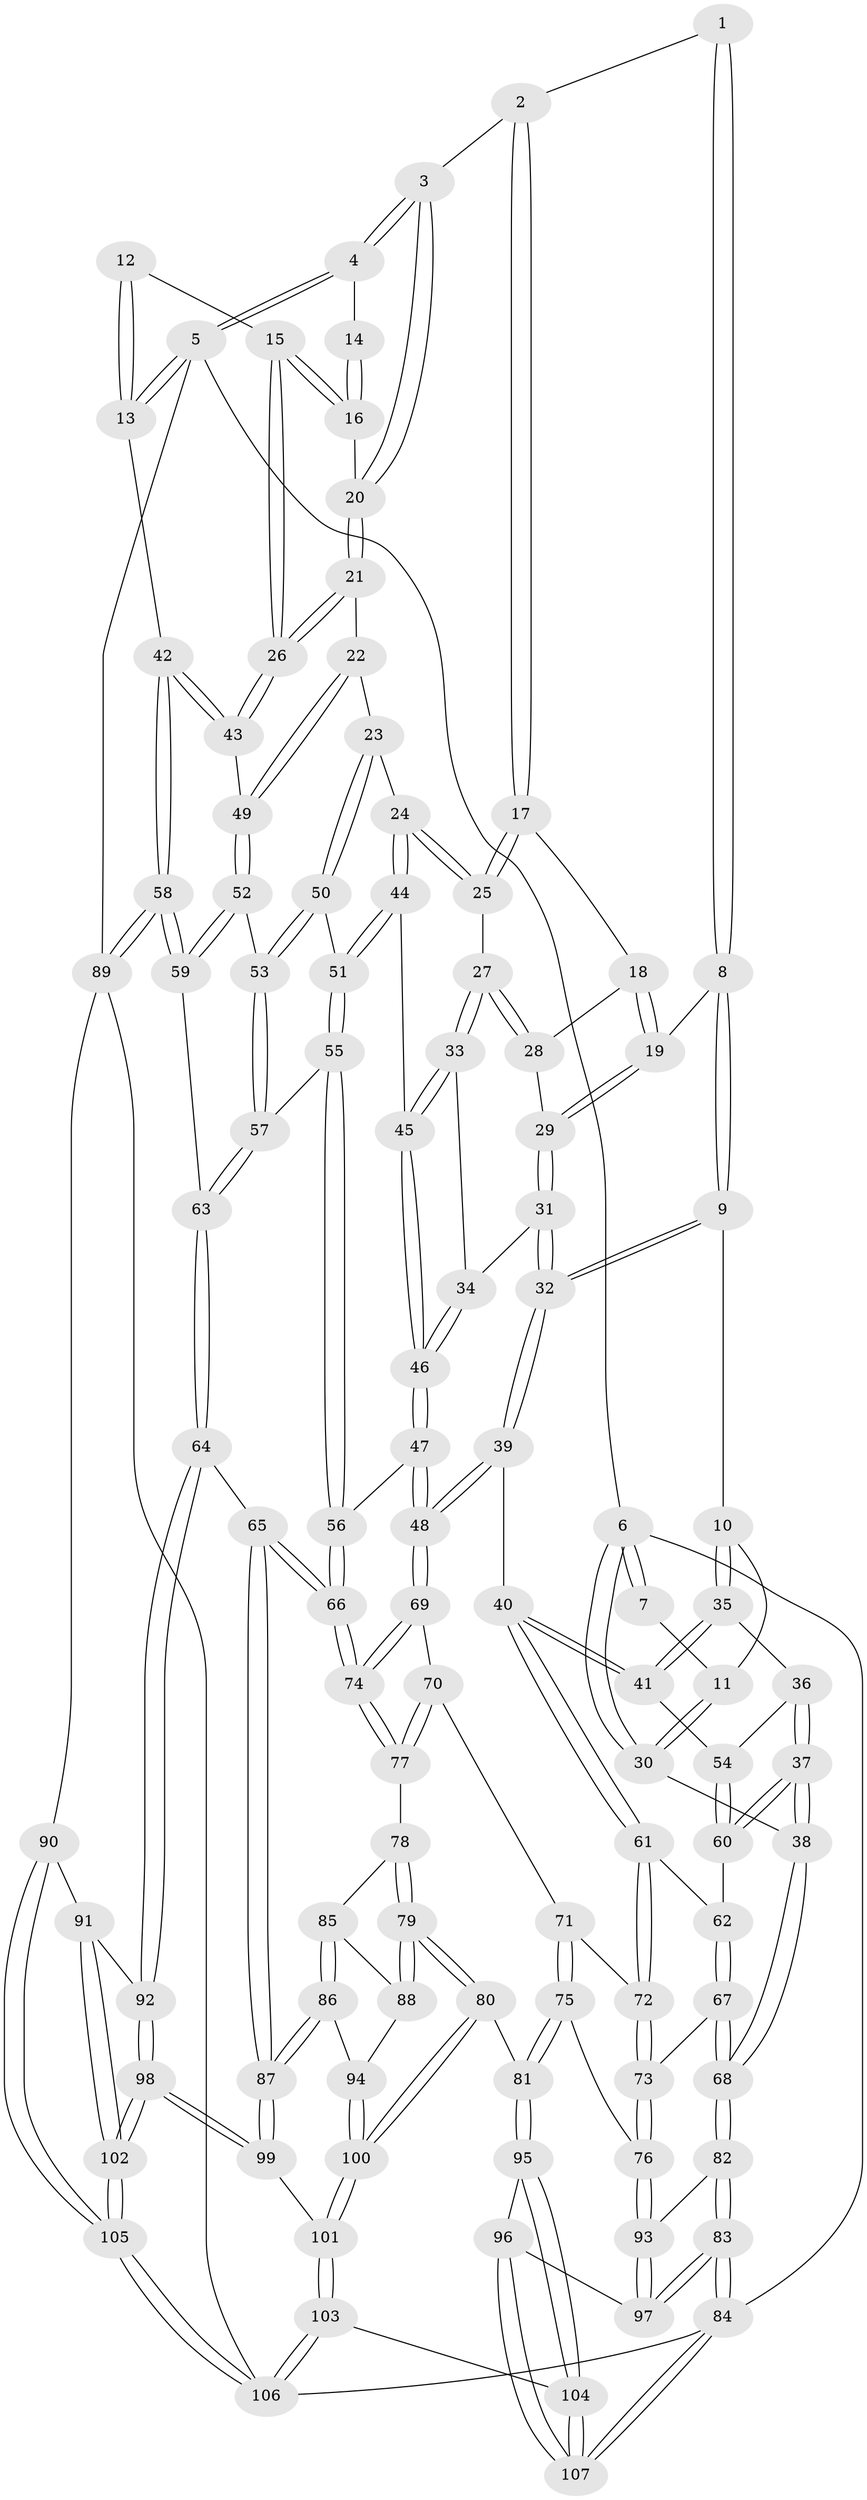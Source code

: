 // coarse degree distribution, {3: 0.4186046511627907, 4: 0.4418604651162791, 5: 0.046511627906976744, 2: 0.06976744186046512, 6: 0.023255813953488372}
// Generated by graph-tools (version 1.1) at 2025/54/03/04/25 22:54:15]
// undirected, 107 vertices, 264 edges
graph export_dot {
  node [color=gray90,style=filled];
  1 [pos="+0.34860935133588916+0"];
  2 [pos="+0.5088070463546013+0"];
  3 [pos="+0.6378331502941548+0"];
  4 [pos="+1+0"];
  5 [pos="+1+0"];
  6 [pos="+0+0"];
  7 [pos="+0.1765877847380845+0"];
  8 [pos="+0.2655745079773512+0.21569271999041786"];
  9 [pos="+0.24853217388785132+0.22787625617920418"];
  10 [pos="+0.20902466729347852+0.24299652779036804"];
  11 [pos="+0.08206578932084152+0.22279941006625117"];
  12 [pos="+0.9877901049156527+0.14206151388810226"];
  13 [pos="+1+0.13976199937487735"];
  14 [pos="+0.9142058995361025+0.10937933744868937"];
  15 [pos="+0.8990152360283626+0.26907633987069474"];
  16 [pos="+0.863533340834379+0.1328953870153257"];
  17 [pos="+0.5111081117364219+0"];
  18 [pos="+0.43586940824304854+0.18687377898179938"];
  19 [pos="+0.36493863717182884+0.2618801819747615"];
  20 [pos="+0.7430725962266129+0.06713500379088458"];
  21 [pos="+0.7038116390294111+0.27671290144439864"];
  22 [pos="+0.6862036752486451+0.2864115890278823"];
  23 [pos="+0.6722398409925253+0.29333553540635143"];
  24 [pos="+0.6370162656845264+0.288606500370746"];
  25 [pos="+0.5691519179317297+0.2716981736270862"];
  26 [pos="+0.9039910840749703+0.3301686036925783"];
  27 [pos="+0.556176133228827+0.27905947485364807"];
  28 [pos="+0.513724442823004+0.2702296828574298"];
  29 [pos="+0.37188168858287074+0.2692197738204663"];
  30 [pos="+0+0.3158195303378989"];
  31 [pos="+0.3842925587900908+0.3282068663376218"];
  32 [pos="+0.3082888361916991+0.4130759976423512"];
  33 [pos="+0.5115457585715784+0.3570566846928738"];
  34 [pos="+0.396244384646656+0.33937198641154437"];
  35 [pos="+0.19022730549091021+0.366932833866332"];
  36 [pos="+0.16887516415071047+0.37817275772659237"];
  37 [pos="+0+0.42312381268317323"];
  38 [pos="+0+0.3865511322907996"];
  39 [pos="+0.29659611593608076+0.46312267382348055"];
  40 [pos="+0.28051355718906873+0.4618560649917123"];
  41 [pos="+0.25561551276098216+0.4475480937131312"];
  42 [pos="+1+0.4619660281082882"];
  43 [pos="+0.9080457535677245+0.334602878122489"];
  44 [pos="+0.5757030744817104+0.4333632528690539"];
  45 [pos="+0.5070571502897732+0.3993241779829892"];
  46 [pos="+0.43401260436307754+0.49122336128538885"];
  47 [pos="+0.43304258792566586+0.4935722255977756"];
  48 [pos="+0.3780945544178332+0.5309157842562275"];
  49 [pos="+0.7754624636686605+0.4343199478893139"];
  50 [pos="+0.674201933390458+0.3648769924061339"];
  51 [pos="+0.5847793812533796+0.4423061356989847"];
  52 [pos="+0.7460580618842422+0.46248835074929884"];
  53 [pos="+0.7008619614187804+0.4648902317336117"];
  54 [pos="+0.15425408621586822+0.4647337916804715"];
  55 [pos="+0.6052278568724052+0.4960357777864255"];
  56 [pos="+0.575842202859838+0.5379165697760518"];
  57 [pos="+0.6964915922184262+0.4706058785966466"];
  58 [pos="+1+0.5617709564609102"];
  59 [pos="+0.8541748644289575+0.5607312662031011"];
  60 [pos="+0.108072773518827+0.4912010374080506"];
  61 [pos="+0.19504209059663394+0.5380803055677954"];
  62 [pos="+0.11352844201556528+0.4993602641364538"];
  63 [pos="+0.7191979549261134+0.6186012501541948"];
  64 [pos="+0.687046042241747+0.6606698328856688"];
  65 [pos="+0.6121124007028088+0.6554520988278849"];
  66 [pos="+0.6040836714764511+0.6396396357946742"];
  67 [pos="+0.11585824420279477+0.6370460479119502"];
  68 [pos="+0+0.5643950526645838"];
  69 [pos="+0.3774888450512798+0.5365601444629642"];
  70 [pos="+0.3710509474991306+0.570011519695299"];
  71 [pos="+0.295177721394399+0.6074492219859553"];
  72 [pos="+0.1972391535083737+0.5811474644908052"];
  73 [pos="+0.13278171765809302+0.6503301196836561"];
  74 [pos="+0.5961330446625581+0.6369572894886782"];
  75 [pos="+0.23719180574790624+0.6918715966587807"];
  76 [pos="+0.1410511945290634+0.6729276937151253"];
  77 [pos="+0.37889615859507303+0.5893973266783744"];
  78 [pos="+0.3817141856499752+0.598747973501434"];
  79 [pos="+0.35425950720455107+0.7422718809535747"];
  80 [pos="+0.3196079993873495+0.8106846399467752"];
  81 [pos="+0.3107717702923402+0.8118683987385541"];
  82 [pos="+0+0.6607173223787923"];
  83 [pos="+0+0.9828891732096946"];
  84 [pos="+0+1"];
  85 [pos="+0.4452359762980253+0.654271962984563"];
  86 [pos="+0.5373844585835151+0.7119401572377687"];
  87 [pos="+0.5581780037634064+0.7094262198467491"];
  88 [pos="+0.4265486729059902+0.7263393752978974"];
  89 [pos="+1+0.6983842678168294"];
  90 [pos="+1+0.744002615283171"];
  91 [pos="+0.777653096366914+0.7484804966586629"];
  92 [pos="+0.6882292303877335+0.6623489336566001"];
  93 [pos="+0.11464554444164483+0.741269622964385"];
  94 [pos="+0.4992536836985025+0.7411357068027645"];
  95 [pos="+0.28229211736913756+0.8327164228491701"];
  96 [pos="+0.16984317186812484+0.8671021493041093"];
  97 [pos="+0.12184587779708395+0.8419421831693572"];
  98 [pos="+0.6396552436795905+0.9048580897358167"];
  99 [pos="+0.5971276740234868+0.8668837048484604"];
  100 [pos="+0.4150695086728281+0.8574746107528471"];
  101 [pos="+0.4180370457471443+0.8614289544984992"];
  102 [pos="+0.6842520071018942+0.9618841520852701"];
  103 [pos="+0.4490352029635754+1"];
  104 [pos="+0.34036006525819656+1"];
  105 [pos="+0.7219240712967558+1"];
  106 [pos="+0.7072795318262551+1"];
  107 [pos="+0.18889434863776144+1"];
  1 -- 2;
  1 -- 8;
  1 -- 8;
  2 -- 3;
  2 -- 17;
  2 -- 17;
  3 -- 4;
  3 -- 4;
  3 -- 20;
  3 -- 20;
  4 -- 5;
  4 -- 5;
  4 -- 14;
  5 -- 6;
  5 -- 13;
  5 -- 13;
  5 -- 89;
  6 -- 7;
  6 -- 7;
  6 -- 30;
  6 -- 30;
  6 -- 84;
  7 -- 11;
  8 -- 9;
  8 -- 9;
  8 -- 19;
  9 -- 10;
  9 -- 32;
  9 -- 32;
  10 -- 11;
  10 -- 35;
  10 -- 35;
  11 -- 30;
  11 -- 30;
  12 -- 13;
  12 -- 13;
  12 -- 15;
  13 -- 42;
  14 -- 16;
  14 -- 16;
  15 -- 16;
  15 -- 16;
  15 -- 26;
  15 -- 26;
  16 -- 20;
  17 -- 18;
  17 -- 25;
  17 -- 25;
  18 -- 19;
  18 -- 19;
  18 -- 28;
  19 -- 29;
  19 -- 29;
  20 -- 21;
  20 -- 21;
  21 -- 22;
  21 -- 26;
  21 -- 26;
  22 -- 23;
  22 -- 49;
  22 -- 49;
  23 -- 24;
  23 -- 50;
  23 -- 50;
  24 -- 25;
  24 -- 25;
  24 -- 44;
  24 -- 44;
  25 -- 27;
  26 -- 43;
  26 -- 43;
  27 -- 28;
  27 -- 28;
  27 -- 33;
  27 -- 33;
  28 -- 29;
  29 -- 31;
  29 -- 31;
  30 -- 38;
  31 -- 32;
  31 -- 32;
  31 -- 34;
  32 -- 39;
  32 -- 39;
  33 -- 34;
  33 -- 45;
  33 -- 45;
  34 -- 46;
  34 -- 46;
  35 -- 36;
  35 -- 41;
  35 -- 41;
  36 -- 37;
  36 -- 37;
  36 -- 54;
  37 -- 38;
  37 -- 38;
  37 -- 60;
  37 -- 60;
  38 -- 68;
  38 -- 68;
  39 -- 40;
  39 -- 48;
  39 -- 48;
  40 -- 41;
  40 -- 41;
  40 -- 61;
  40 -- 61;
  41 -- 54;
  42 -- 43;
  42 -- 43;
  42 -- 58;
  42 -- 58;
  43 -- 49;
  44 -- 45;
  44 -- 51;
  44 -- 51;
  45 -- 46;
  45 -- 46;
  46 -- 47;
  46 -- 47;
  47 -- 48;
  47 -- 48;
  47 -- 56;
  48 -- 69;
  48 -- 69;
  49 -- 52;
  49 -- 52;
  50 -- 51;
  50 -- 53;
  50 -- 53;
  51 -- 55;
  51 -- 55;
  52 -- 53;
  52 -- 59;
  52 -- 59;
  53 -- 57;
  53 -- 57;
  54 -- 60;
  54 -- 60;
  55 -- 56;
  55 -- 56;
  55 -- 57;
  56 -- 66;
  56 -- 66;
  57 -- 63;
  57 -- 63;
  58 -- 59;
  58 -- 59;
  58 -- 89;
  58 -- 89;
  59 -- 63;
  60 -- 62;
  61 -- 62;
  61 -- 72;
  61 -- 72;
  62 -- 67;
  62 -- 67;
  63 -- 64;
  63 -- 64;
  64 -- 65;
  64 -- 92;
  64 -- 92;
  65 -- 66;
  65 -- 66;
  65 -- 87;
  65 -- 87;
  66 -- 74;
  66 -- 74;
  67 -- 68;
  67 -- 68;
  67 -- 73;
  68 -- 82;
  68 -- 82;
  69 -- 70;
  69 -- 74;
  69 -- 74;
  70 -- 71;
  70 -- 77;
  70 -- 77;
  71 -- 72;
  71 -- 75;
  71 -- 75;
  72 -- 73;
  72 -- 73;
  73 -- 76;
  73 -- 76;
  74 -- 77;
  74 -- 77;
  75 -- 76;
  75 -- 81;
  75 -- 81;
  76 -- 93;
  76 -- 93;
  77 -- 78;
  78 -- 79;
  78 -- 79;
  78 -- 85;
  79 -- 80;
  79 -- 80;
  79 -- 88;
  79 -- 88;
  80 -- 81;
  80 -- 100;
  80 -- 100;
  81 -- 95;
  81 -- 95;
  82 -- 83;
  82 -- 83;
  82 -- 93;
  83 -- 84;
  83 -- 84;
  83 -- 97;
  83 -- 97;
  84 -- 107;
  84 -- 107;
  84 -- 106;
  85 -- 86;
  85 -- 86;
  85 -- 88;
  86 -- 87;
  86 -- 87;
  86 -- 94;
  87 -- 99;
  87 -- 99;
  88 -- 94;
  89 -- 90;
  89 -- 106;
  90 -- 91;
  90 -- 105;
  90 -- 105;
  91 -- 92;
  91 -- 102;
  91 -- 102;
  92 -- 98;
  92 -- 98;
  93 -- 97;
  93 -- 97;
  94 -- 100;
  94 -- 100;
  95 -- 96;
  95 -- 104;
  95 -- 104;
  96 -- 97;
  96 -- 107;
  96 -- 107;
  98 -- 99;
  98 -- 99;
  98 -- 102;
  98 -- 102;
  99 -- 101;
  100 -- 101;
  100 -- 101;
  101 -- 103;
  101 -- 103;
  102 -- 105;
  102 -- 105;
  103 -- 104;
  103 -- 106;
  103 -- 106;
  104 -- 107;
  104 -- 107;
  105 -- 106;
  105 -- 106;
}

